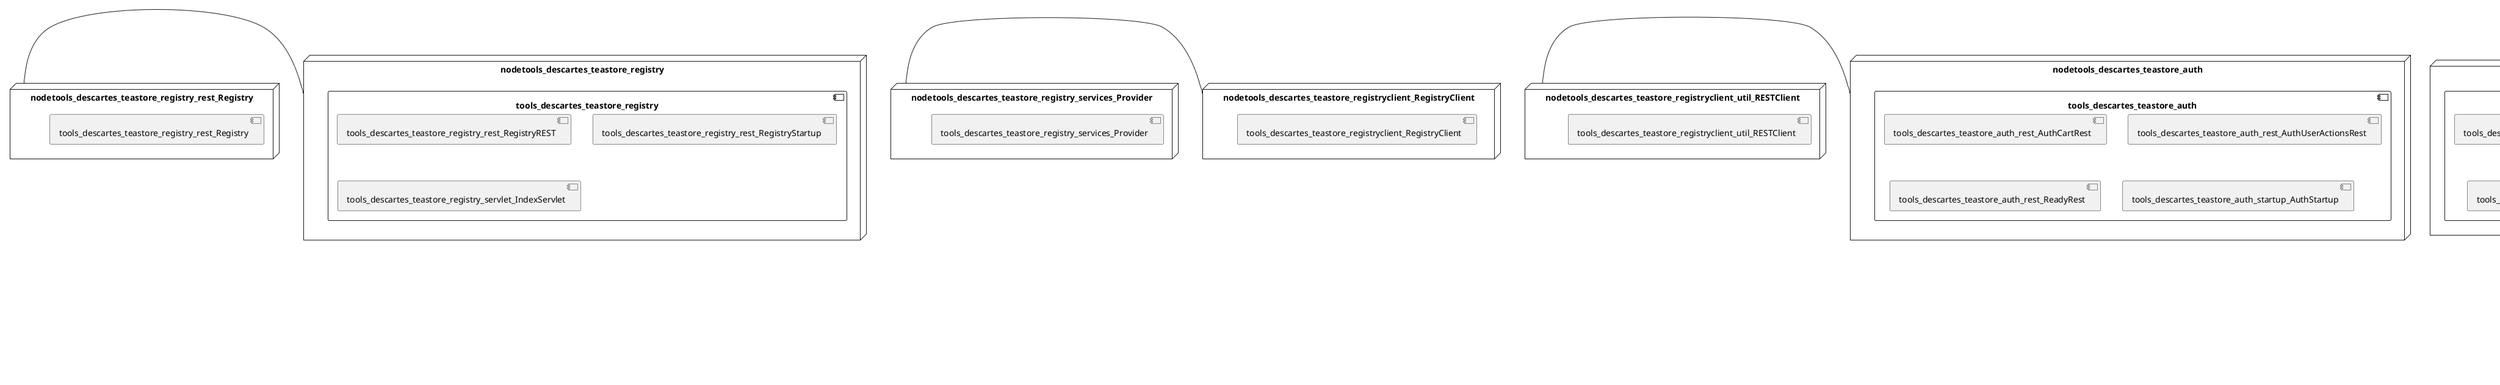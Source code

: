 @startuml
skinparam fixCircleLabelOverlapping true
skinparam componentStyle uml2
node nodetools_descartes_teastore_auth {
component tools_descartes_teastore_auth {
[tools_descartes_teastore_auth_rest_AuthCartRest] [[descartesresearch-teastore.system#_LEfMFlR-Ee-uRJFBQ1vG8Q]]
[tools_descartes_teastore_auth_rest_AuthUserActionsRest] [[descartesresearch-teastore.system#_LEfMFlR-Ee-uRJFBQ1vG8Q]]
[tools_descartes_teastore_auth_rest_ReadyRest] [[descartesresearch-teastore.system#_LEfMFlR-Ee-uRJFBQ1vG8Q]]
[tools_descartes_teastore_auth_startup_AuthStartup] [[descartesresearch-teastore.system#_LEfMFlR-Ee-uRJFBQ1vG8Q]]
}
}
node nodetools_descartes_teastore_image {
component tools_descartes_teastore_image {
[tools_descartes_teastore_image_rest_ImageProviderEndpoint] [[descartesresearch-teastore.system#_LEfMFlR-Ee-uRJFBQ1vG8Q]]
[tools_descartes_teastore_image_setup_ImageProviderStartup] [[descartesresearch-teastore.system#_LEfMFlR-Ee-uRJFBQ1vG8Q]]
}
}
node nodetools_descartes_teastore_kieker_rabbitmq {
component tools_descartes_teastore_kieker_rabbitmq {
[tools_descartes_teastore_kieker_rabbitmq_DisplayLogs] [[descartesresearch-teastore.system#_LEfMFlR-Ee-uRJFBQ1vG8Q]]
[tools_descartes_teastore_kieker_rabbitmq_IndexServlet] [[descartesresearch-teastore.system#_LEfMFlR-Ee-uRJFBQ1vG8Q]]
[tools_descartes_teastore_kieker_rabbitmq_Reset] [[descartesresearch-teastore.system#_LEfMFlR-Ee-uRJFBQ1vG8Q]]
}
}
node nodetools_descartes_teastore_persistence {
component tools_descartes_teastore_persistence {
[tools_descartes_teastore_persistence_rest_CacheManagerEndpoint] [[descartesresearch-teastore.system#_LEfMFlR-Ee-uRJFBQ1vG8Q]]
[tools_descartes_teastore_persistence_rest_CategoryEndpoint] [[descartesresearch-teastore.system#_LEfMFlR-Ee-uRJFBQ1vG8Q]]
[tools_descartes_teastore_persistence_rest_DatabaseGenerationEndpoint] [[descartesresearch-teastore.system#_LEfMFlR-Ee-uRJFBQ1vG8Q]]
[tools_descartes_teastore_persistence_rest_OrderEndpoint] [[descartesresearch-teastore.system#_LEfMFlR-Ee-uRJFBQ1vG8Q]]
[tools_descartes_teastore_persistence_rest_OrderItemEndpoint] [[descartesresearch-teastore.system#_LEfMFlR-Ee-uRJFBQ1vG8Q]]
[tools_descartes_teastore_persistence_rest_ProductEndpoint] [[descartesresearch-teastore.system#_LEfMFlR-Ee-uRJFBQ1vG8Q]]
[tools_descartes_teastore_persistence_rest_UserEndpoint] [[descartesresearch-teastore.system#_LEfMFlR-Ee-uRJFBQ1vG8Q]]
[tools_descartes_teastore_persistence_servlet_IndexServlet] [[descartesresearch-teastore.system#_LEfMFlR-Ee-uRJFBQ1vG8Q]]
}
}
node nodetools_descartes_teastore_recommender {
component tools_descartes_teastore_recommender {
[tools_descartes_teastore_recommender_rest_RecommendEndpoint] [[descartesresearch-teastore.system#_LEfMFlR-Ee-uRJFBQ1vG8Q]]
[tools_descartes_teastore_recommender_rest_RecommendSingleEndpoint] [[descartesresearch-teastore.system#_LEfMFlR-Ee-uRJFBQ1vG8Q]]
[tools_descartes_teastore_recommender_rest_TrainEndpoint] [[descartesresearch-teastore.system#_LEfMFlR-Ee-uRJFBQ1vG8Q]]
[tools_descartes_teastore_recommender_servlet_IndexServlet] [[descartesresearch-teastore.system#_LEfMFlR-Ee-uRJFBQ1vG8Q]]
[tools_descartes_teastore_recommender_servlet_RecommenderStartup] [[descartesresearch-teastore.system#_LEfMFlR-Ee-uRJFBQ1vG8Q]]
}
}
node nodetools_descartes_teastore_registry {
component tools_descartes_teastore_registry {
[tools_descartes_teastore_registry_rest_RegistryREST] [[descartesresearch-teastore.system#_LEfMFlR-Ee-uRJFBQ1vG8Q]]
[tools_descartes_teastore_registry_rest_RegistryStartup] [[descartesresearch-teastore.system#_LEfMFlR-Ee-uRJFBQ1vG8Q]]
[tools_descartes_teastore_registry_servlet_IndexServlet] [[descartesresearch-teastore.system#_LEfMFlR-Ee-uRJFBQ1vG8Q]]
}
}
node nodetools_descartes_teastore_webui {
component tools_descartes_teastore_webui {
[tools_descartes_teastore_webui_rest_ReadyRest] [[descartesresearch-teastore.system#_LEfMFlR-Ee-uRJFBQ1vG8Q]]
[tools_descartes_teastore_webui_servlet_AboutUsServlet] [[descartesresearch-teastore.system#_LEfMFlR-Ee-uRJFBQ1vG8Q]]
[tools_descartes_teastore_webui_servlet_CartActionServlet] [[descartesresearch-teastore.system#_LEfMFlR-Ee-uRJFBQ1vG8Q]]
[tools_descartes_teastore_webui_servlet_CartServlet] [[descartesresearch-teastore.system#_LEfMFlR-Ee-uRJFBQ1vG8Q]]
[tools_descartes_teastore_webui_servlet_CategoryServlet] [[descartesresearch-teastore.system#_LEfMFlR-Ee-uRJFBQ1vG8Q]]
[tools_descartes_teastore_webui_servlet_DataBaseActionServlet] [[descartesresearch-teastore.system#_LEfMFlR-Ee-uRJFBQ1vG8Q]]
[tools_descartes_teastore_webui_servlet_DataBaseServlet] [[descartesresearch-teastore.system#_LEfMFlR-Ee-uRJFBQ1vG8Q]]
[tools_descartes_teastore_webui_servlet_ErrorServlet] [[descartesresearch-teastore.system#_LEfMFlR-Ee-uRJFBQ1vG8Q]]
[tools_descartes_teastore_webui_servlet_IndexServlet] [[descartesresearch-teastore.system#_LEfMFlR-Ee-uRJFBQ1vG8Q]]
[tools_descartes_teastore_webui_servlet_LoginActionServlet] [[descartesresearch-teastore.system#_LEfMFlR-Ee-uRJFBQ1vG8Q]]
[tools_descartes_teastore_webui_servlet_LoginServlet] [[descartesresearch-teastore.system#_LEfMFlR-Ee-uRJFBQ1vG8Q]]
[tools_descartes_teastore_webui_servlet_OrderServlet] [[descartesresearch-teastore.system#_LEfMFlR-Ee-uRJFBQ1vG8Q]]
[tools_descartes_teastore_webui_servlet_ProductServlet] [[descartesresearch-teastore.system#_LEfMFlR-Ee-uRJFBQ1vG8Q]]
[tools_descartes_teastore_webui_servlet_ProfileServlet] [[descartesresearch-teastore.system#_LEfMFlR-Ee-uRJFBQ1vG8Q]]
[tools_descartes_teastore_webui_servlet_StatusServlet] [[descartesresearch-teastore.system#_LEfMFlR-Ee-uRJFBQ1vG8Q]]
[tools_descartes_teastore_webui_startup_WebuiStartup] [[descartesresearch-teastore.system#_LEfMFlR-Ee-uRJFBQ1vG8Q]]
}
}
node nodetools_descartes_teastore_recommender_servlet_TrainingSynchronizer {
[tools_descartes_teastore_recommender_servlet_TrainingSynchronizer] [[descartesresearch-teastore.system#_LEfMFlR-Ee-uRJFBQ1vG8Q]]
}
node nodetools_descartes_teastore_registry_rest_Registry {
[tools_descartes_teastore_registry_rest_Registry] [[descartesresearch-teastore.system#_LEfMFlR-Ee-uRJFBQ1vG8Q]]
}
node nodetools_descartes_teastore_registry_services_Provider {
[tools_descartes_teastore_registry_services_Provider] [[descartesresearch-teastore.system#_LEfMFlR-Ee-uRJFBQ1vG8Q]]
}
node nodetools_descartes_teastore_registryclient_RegistryClient {
[tools_descartes_teastore_registryclient_RegistryClient] [[descartesresearch-teastore.system#_LEfMFlR-Ee-uRJFBQ1vG8Q]]
}
node nodetools_descartes_teastore_registryclient_loadbalancers_ServiceLoadBalancer {
[tools_descartes_teastore_registryclient_loadbalancers_ServiceLoadBalancer] [[descartesresearch-teastore.system#_LEfMFlR-Ee-uRJFBQ1vG8Q]]
}
node nodetools_descartes_teastore_registryclient_util_RESTClient {
[tools_descartes_teastore_registryclient_util_RESTClient] [[descartesresearch-teastore.system#_LEfMFlR-Ee-uRJFBQ1vG8Q]]
}
[nodetools_descartes_teastore_registry_rest_Registry] - [nodetools_descartes_teastore_registry]
[nodetools_descartes_teastore_registry_services_Provider] - [nodetools_descartes_teastore_registryclient_RegistryClient]
[nodetools_descartes_teastore_registryclient_util_RESTClient] - [nodetools_descartes_teastore_auth]

@enduml
